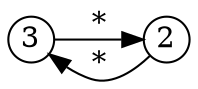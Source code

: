 digraph GSS {
    rankdir=LR
    node [shape=circle fixedsize=true width=0.3]
    3 -> 2 [label="*"]
    2 -> 3 [label="*"]
}
